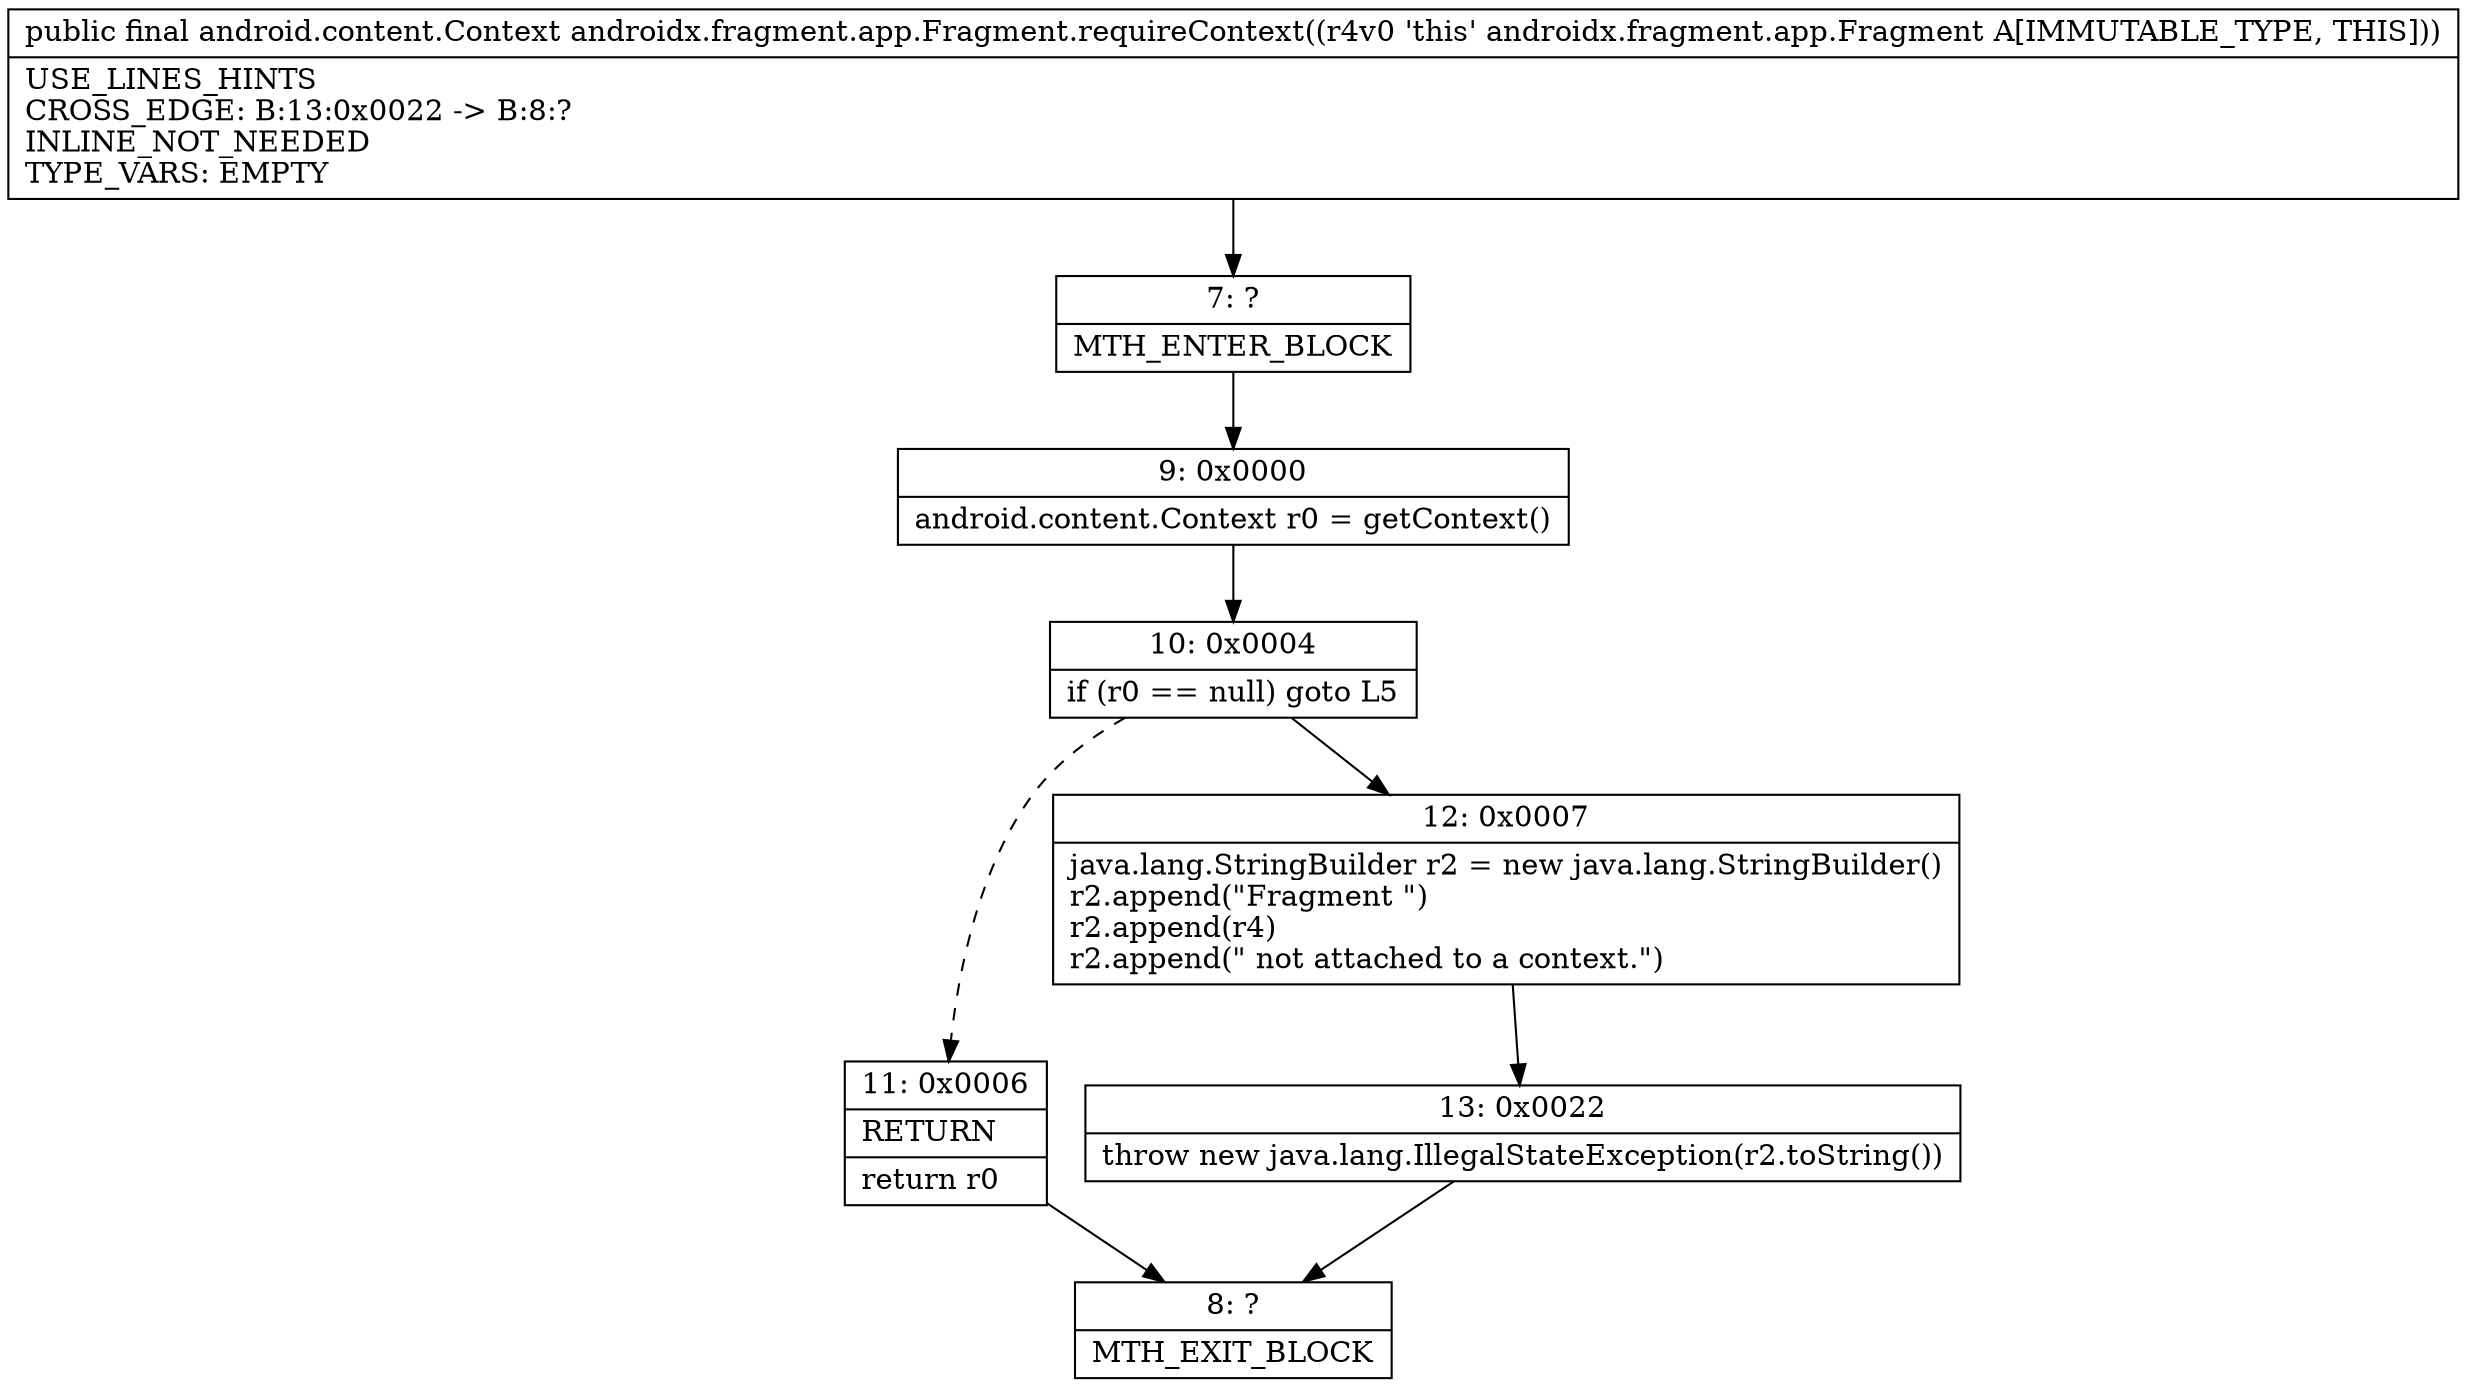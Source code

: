 digraph "CFG forandroidx.fragment.app.Fragment.requireContext()Landroid\/content\/Context;" {
Node_7 [shape=record,label="{7\:\ ?|MTH_ENTER_BLOCK\l}"];
Node_9 [shape=record,label="{9\:\ 0x0000|android.content.Context r0 = getContext()\l}"];
Node_10 [shape=record,label="{10\:\ 0x0004|if (r0 == null) goto L5\l}"];
Node_11 [shape=record,label="{11\:\ 0x0006|RETURN\l|return r0\l}"];
Node_8 [shape=record,label="{8\:\ ?|MTH_EXIT_BLOCK\l}"];
Node_12 [shape=record,label="{12\:\ 0x0007|java.lang.StringBuilder r2 = new java.lang.StringBuilder()\lr2.append(\"Fragment \")\lr2.append(r4)\lr2.append(\" not attached to a context.\")\l}"];
Node_13 [shape=record,label="{13\:\ 0x0022|throw new java.lang.IllegalStateException(r2.toString())\l}"];
MethodNode[shape=record,label="{public final android.content.Context androidx.fragment.app.Fragment.requireContext((r4v0 'this' androidx.fragment.app.Fragment A[IMMUTABLE_TYPE, THIS]))  | USE_LINES_HINTS\lCROSS_EDGE: B:13:0x0022 \-\> B:8:?\lINLINE_NOT_NEEDED\lTYPE_VARS: EMPTY\l}"];
MethodNode -> Node_7;Node_7 -> Node_9;
Node_9 -> Node_10;
Node_10 -> Node_11[style=dashed];
Node_10 -> Node_12;
Node_11 -> Node_8;
Node_12 -> Node_13;
Node_13 -> Node_8;
}

